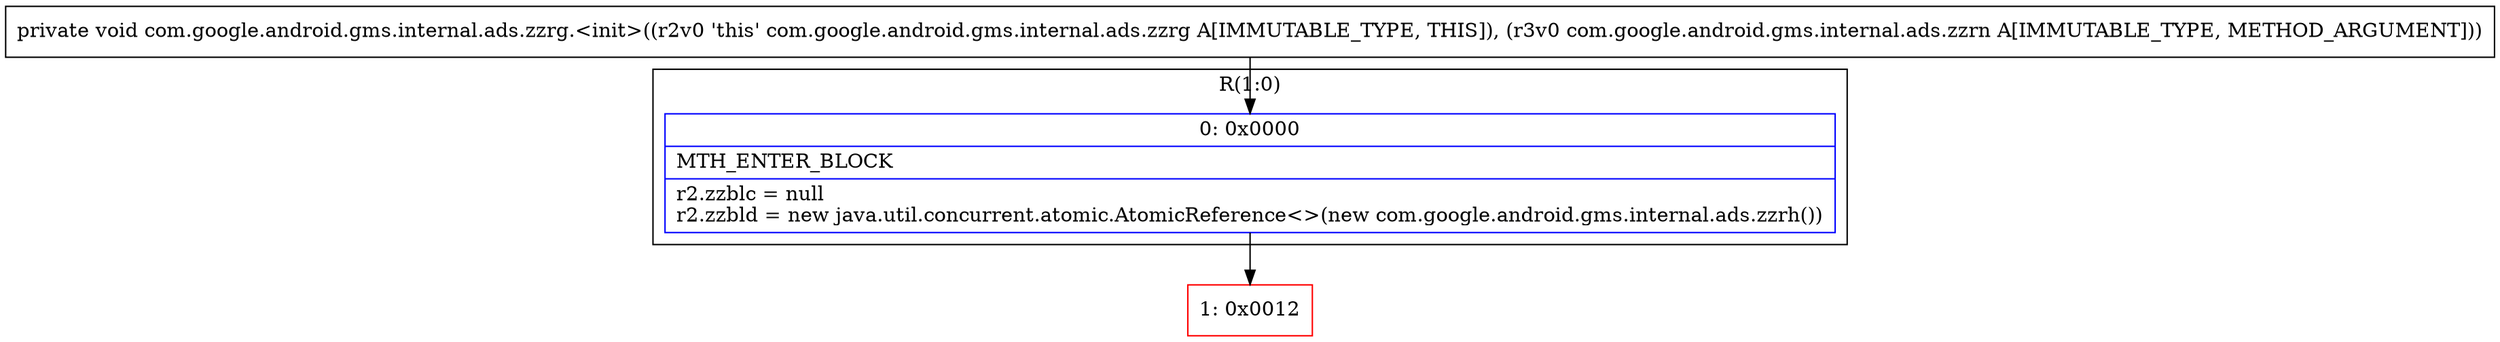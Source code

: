 digraph "CFG forcom.google.android.gms.internal.ads.zzrg.\<init\>(Lcom\/google\/android\/gms\/internal\/ads\/zzrn;)V" {
subgraph cluster_Region_128677540 {
label = "R(1:0)";
node [shape=record,color=blue];
Node_0 [shape=record,label="{0\:\ 0x0000|MTH_ENTER_BLOCK\l|r2.zzblc = null\lr2.zzbld = new java.util.concurrent.atomic.AtomicReference\<\>(new com.google.android.gms.internal.ads.zzrh())\l}"];
}
Node_1 [shape=record,color=red,label="{1\:\ 0x0012}"];
MethodNode[shape=record,label="{private void com.google.android.gms.internal.ads.zzrg.\<init\>((r2v0 'this' com.google.android.gms.internal.ads.zzrg A[IMMUTABLE_TYPE, THIS]), (r3v0 com.google.android.gms.internal.ads.zzrn A[IMMUTABLE_TYPE, METHOD_ARGUMENT])) }"];
MethodNode -> Node_0;
Node_0 -> Node_1;
}

